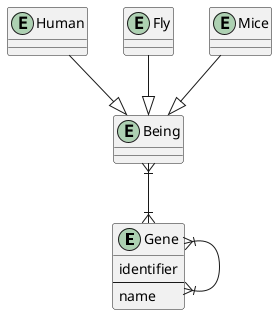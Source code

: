 @startuml
Entity Gene {
identifier
--
name
}

Entity Being {
}

Entity Human {

}
Entity Fly {

}
Entity Mice {

}


Mice --|> Being
Fly --|> Being
Human --|> Being
Being }|--|{ Gene
Gene }|--|{ Gene
@enduml
